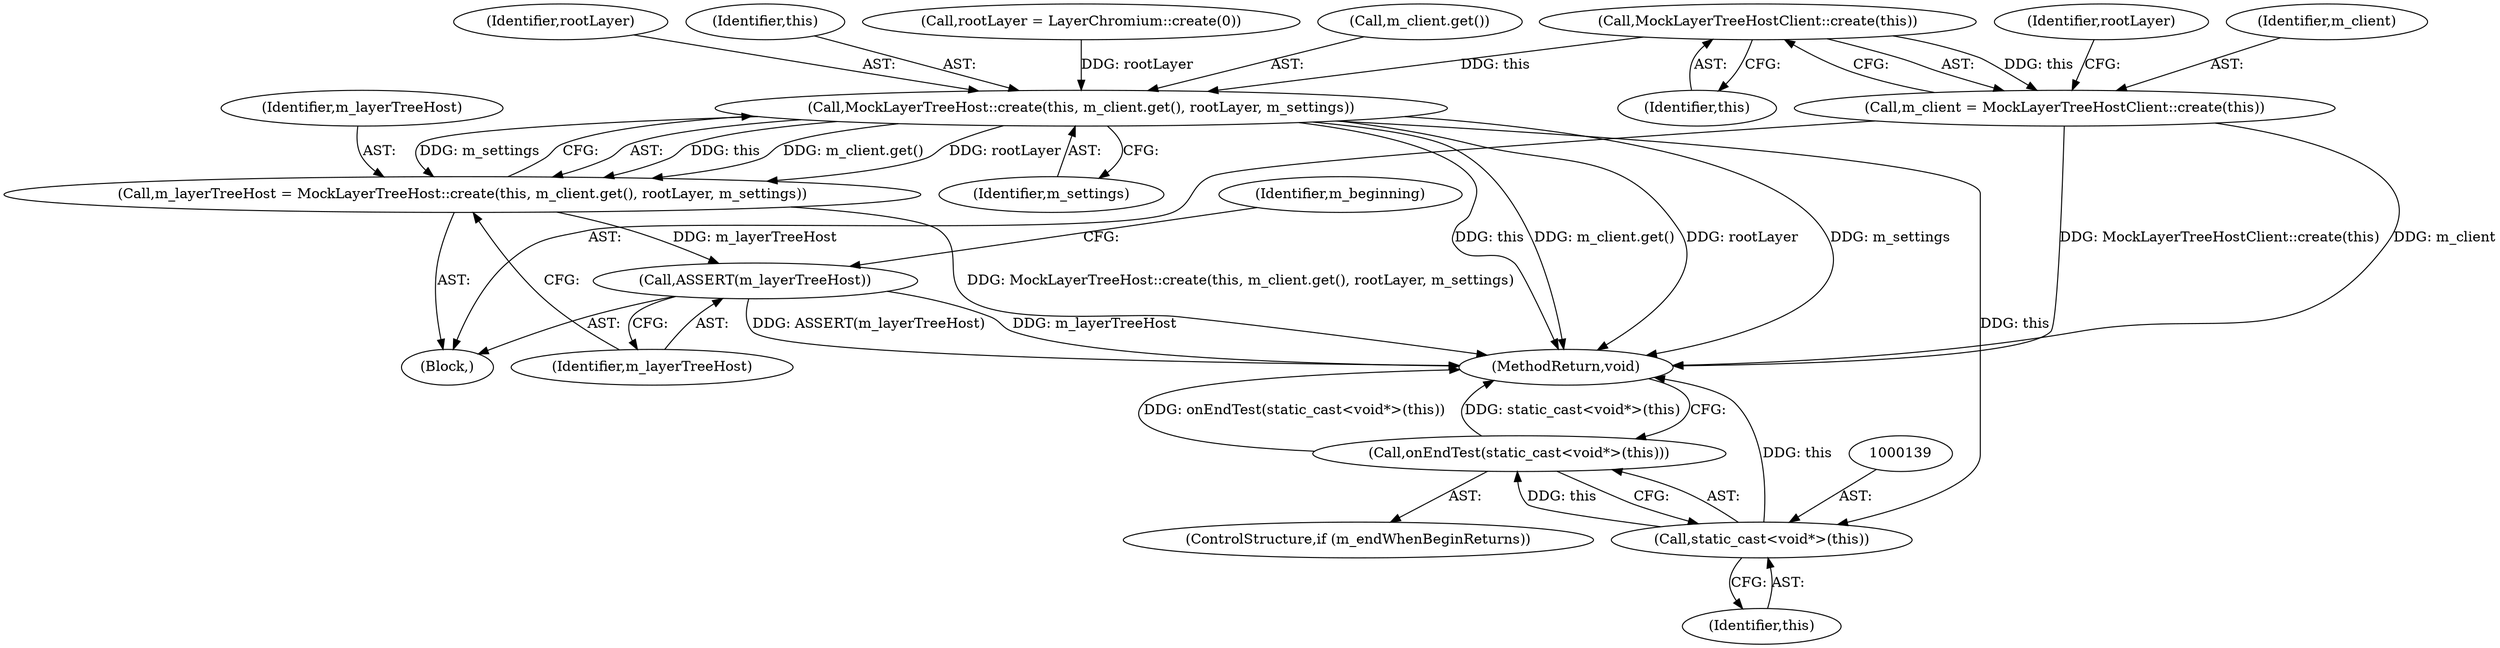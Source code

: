 digraph "0_Chrome_88c4913f11967abfd08a8b22b4423710322ac49b_5@API" {
"1000112" [label="(Call,MockLayerTreeHostClient::create(this))"];
"1000110" [label="(Call,m_client = MockLayerTreeHostClient::create(this))"];
"1000121" [label="(Call,MockLayerTreeHost::create(this, m_client.get(), rootLayer, m_settings))"];
"1000119" [label="(Call,m_layerTreeHost = MockLayerTreeHost::create(this, m_client.get(), rootLayer, m_settings))"];
"1000126" [label="(Call,ASSERT(m_layerTreeHost))"];
"1000138" [label="(Call,static_cast<void*>(this))"];
"1000137" [label="(Call,onEndTest(static_cast<void*>(this)))"];
"1000126" [label="(Call,ASSERT(m_layerTreeHost))"];
"1000125" [label="(Identifier,m_settings)"];
"1000119" [label="(Call,m_layerTreeHost = MockLayerTreeHost::create(this, m_client.get(), rootLayer, m_settings))"];
"1000115" [label="(Call,rootLayer = LayerChromium::create(0))"];
"1000127" [label="(Identifier,m_layerTreeHost)"];
"1000120" [label="(Identifier,m_layerTreeHost)"];
"1000123" [label="(Call,m_client.get())"];
"1000137" [label="(Call,onEndTest(static_cast<void*>(this)))"];
"1000113" [label="(Identifier,this)"];
"1000135" [label="(ControlStructure,if (m_endWhenBeginReturns))"];
"1000110" [label="(Call,m_client = MockLayerTreeHostClient::create(this))"];
"1000124" [label="(Identifier,rootLayer)"];
"1000122" [label="(Identifier,this)"];
"1000101" [label="(Block,)"];
"1000111" [label="(Identifier,m_client)"];
"1000116" [label="(Identifier,rootLayer)"];
"1000138" [label="(Call,static_cast<void*>(this))"];
"1000121" [label="(Call,MockLayerTreeHost::create(this, m_client.get(), rootLayer, m_settings))"];
"1000129" [label="(Identifier,m_beginning)"];
"1000141" [label="(MethodReturn,void)"];
"1000112" [label="(Call,MockLayerTreeHostClient::create(this))"];
"1000140" [label="(Identifier,this)"];
"1000112" -> "1000110"  [label="AST: "];
"1000112" -> "1000113"  [label="CFG: "];
"1000113" -> "1000112"  [label="AST: "];
"1000110" -> "1000112"  [label="CFG: "];
"1000112" -> "1000110"  [label="DDG: this"];
"1000112" -> "1000121"  [label="DDG: this"];
"1000110" -> "1000101"  [label="AST: "];
"1000111" -> "1000110"  [label="AST: "];
"1000116" -> "1000110"  [label="CFG: "];
"1000110" -> "1000141"  [label="DDG: m_client"];
"1000110" -> "1000141"  [label="DDG: MockLayerTreeHostClient::create(this)"];
"1000121" -> "1000119"  [label="AST: "];
"1000121" -> "1000125"  [label="CFG: "];
"1000122" -> "1000121"  [label="AST: "];
"1000123" -> "1000121"  [label="AST: "];
"1000124" -> "1000121"  [label="AST: "];
"1000125" -> "1000121"  [label="AST: "];
"1000119" -> "1000121"  [label="CFG: "];
"1000121" -> "1000141"  [label="DDG: m_settings"];
"1000121" -> "1000141"  [label="DDG: this"];
"1000121" -> "1000141"  [label="DDG: m_client.get()"];
"1000121" -> "1000141"  [label="DDG: rootLayer"];
"1000121" -> "1000119"  [label="DDG: this"];
"1000121" -> "1000119"  [label="DDG: m_client.get()"];
"1000121" -> "1000119"  [label="DDG: rootLayer"];
"1000121" -> "1000119"  [label="DDG: m_settings"];
"1000115" -> "1000121"  [label="DDG: rootLayer"];
"1000121" -> "1000138"  [label="DDG: this"];
"1000119" -> "1000101"  [label="AST: "];
"1000120" -> "1000119"  [label="AST: "];
"1000127" -> "1000119"  [label="CFG: "];
"1000119" -> "1000141"  [label="DDG: MockLayerTreeHost::create(this, m_client.get(), rootLayer, m_settings)"];
"1000119" -> "1000126"  [label="DDG: m_layerTreeHost"];
"1000126" -> "1000101"  [label="AST: "];
"1000126" -> "1000127"  [label="CFG: "];
"1000127" -> "1000126"  [label="AST: "];
"1000129" -> "1000126"  [label="CFG: "];
"1000126" -> "1000141"  [label="DDG: m_layerTreeHost"];
"1000126" -> "1000141"  [label="DDG: ASSERT(m_layerTreeHost)"];
"1000138" -> "1000137"  [label="AST: "];
"1000138" -> "1000140"  [label="CFG: "];
"1000139" -> "1000138"  [label="AST: "];
"1000140" -> "1000138"  [label="AST: "];
"1000137" -> "1000138"  [label="CFG: "];
"1000138" -> "1000141"  [label="DDG: this"];
"1000138" -> "1000137"  [label="DDG: this"];
"1000137" -> "1000135"  [label="AST: "];
"1000141" -> "1000137"  [label="CFG: "];
"1000137" -> "1000141"  [label="DDG: onEndTest(static_cast<void*>(this))"];
"1000137" -> "1000141"  [label="DDG: static_cast<void*>(this)"];
}
